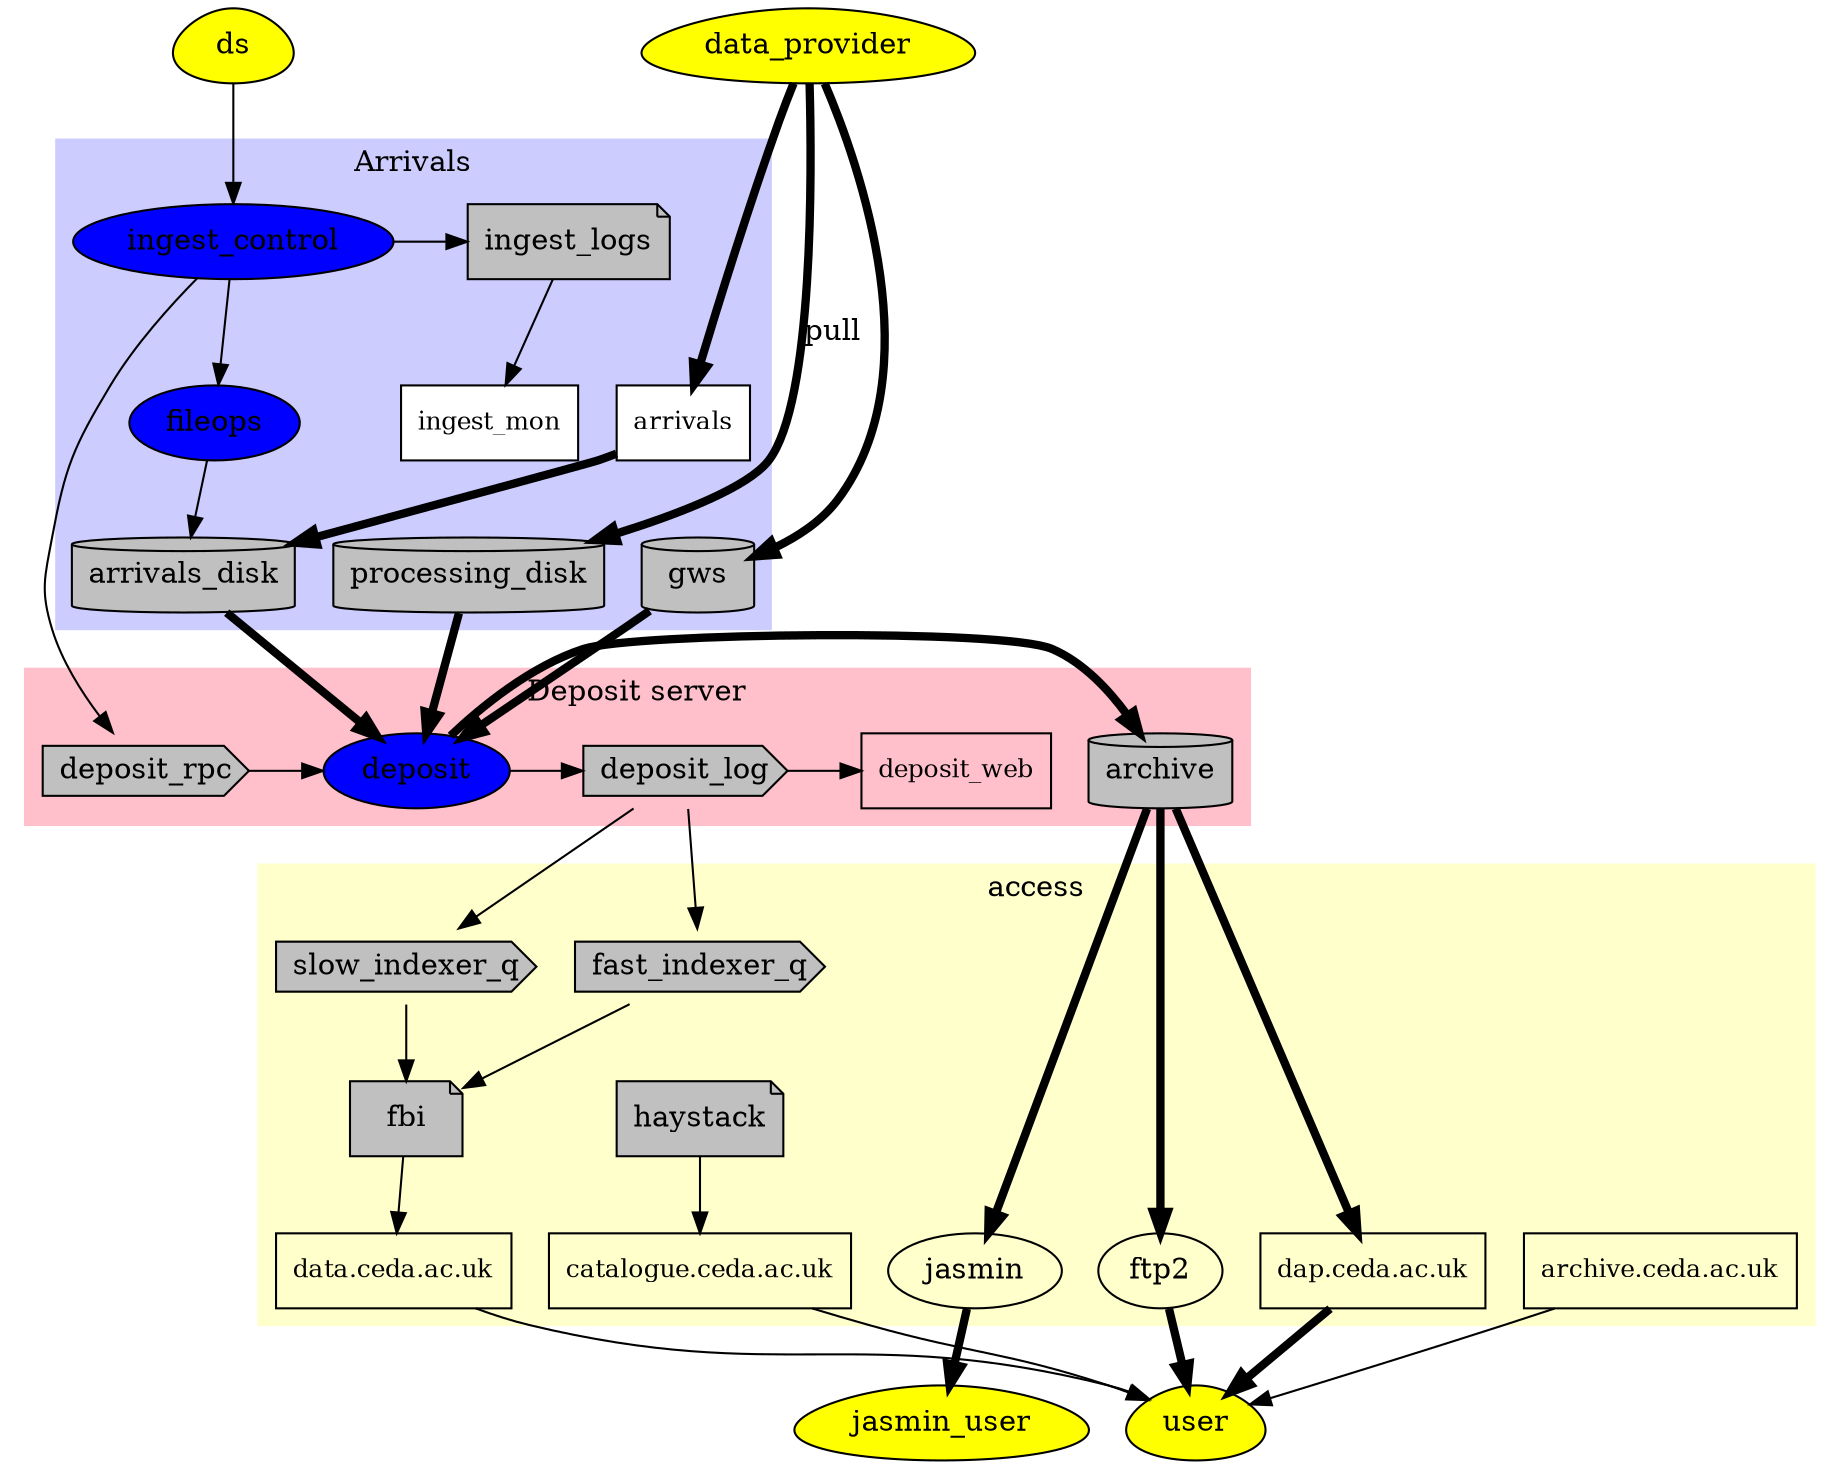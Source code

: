 digraph G {

#  rankdir=LR
  rank="source"
  data_provider [shape=egg,style=filled,fillcolor=yellow];
 
  gws  [style=filled,shape=cylinder,fillcolor=gray];
  ds [shape=egg,style=filled,fillcolor=yellow];
  
    subgraph cluster_arrivals {
    label = "Arrivals";
    style=filled;
    color="#ccccff";    
    node [style=filled,fillcolor="blue"];
  arrivals [fillcolor=white,shape=rectangle,href="https://arrivals.ceda.ac.uk" image="images/arrivals_s.png",fontsize=12];
  fileops [href="http://stats.ceda.ac.uk/ingest_state/stream.html?streamname=simple_checks"];
  arrivals_disk  [style=filled,shape=cylinder,fillcolor=gray,href="http://stats.ceda.ac.uk/ingest_state/stream.html?streamname=simple_checks"];
    ingest_logs [shape=note,fillcolor="gray",style=filled];
  arrivals -> arrivals_disk [penwidth=4];
  fileops -> arrivals_disk;
#  }
#
#    subgraph cluster_ingest {
#    label = "Ingest";
#    style=filled;
#    color=lightgrey;

   processing_disk  [style=filled,shape=cylinder,fillcolor=gray,href="http://stats.ceda.ac.uk/ingest_state/stream.html?streamname=simple_checks"];
  ingest_control [style=filled,fillcolor="blue",href="http://stats.ceda.ac.uk/ingest_state/stream.html?streamname=simple_checks"];
  ingest_mon [fillcolor=white,shape=rectangle,
     href="http://stats.ceda.ac.uk/ingest_state/index.html?namefilter=!test&reclen=30&ingest6=on&ingest4=on&ingest5=on&running=on&warn=on&fail=on&killed=on&died=on",
     image="images/ingest_mon_s.png",fontsize=12];


  {rank=sink; gws; processing_disk; arrivals_disk}
  {rankdir=LR; ingest_control; ingest_logs; }
  }



    subgraph cluster_es {
    label = "elastic search";
    style=filled;
    color="#ccffcc";    
    node [style=filled,fillcolor="blue"];

  }

  ingest_control -> ingest_logs;
  ingest_logs -> ingest_mon;



  ingest_control -> fileops;


#  subgraph cluster_rabbitmq {
#      label = "RabbitMQ";
#    style=filled;
#    color="#ffccff";
#    rbq [style=filled,fillcolor="blue"];
#  }



  subgraph cluster_deposit {
      label = "Deposit server";
    style=filled;
    color=pink;  
    rank=same;
  deposit [style=filled,fillcolor="blue",href="http://stats.ceda.ac.uk/ingest_state/stream.html?streamname=simple_checks"];
  archive   [style=filled,shape=cylinder,fillcolor=gray];
    deposit_web [fillcolor=white,shape=rectangle,href="https://archdash1.ceda.ac.uk/current/a_sum",image="images/deposit_mon_s.png",
                 fontsize=12];
           deposit_rpc [shape=cds, fillcolor="gray", style=filled];
         deposit_log [shape=cds, fillcolor="gray", style=filled];

    deposit_log -> deposit_web
    {rank=sink; archive}
    {rankdir=LR; deposit; deposit_log; deposit_rpc; archive; deposit_web}

      deposit -> archive [penwidth=4];
  }
  



      deposit_log -> fast_indexer_q;
    deposit_log -> slow_indexer_q;
  

  processing_disk -> deposit [penwidth=4];
  gws -> deposit [penwidth=4];
  arrivals_disk -> deposit [penwidth=4];
  ds -> ingest_control;
  data_provider -> arrivals [penwidth=4];
  data_provider -> processing_disk [penwidth=4, label=pull];
  data_provider -> gws [penwidth=4];
  
  ingest_control -> deposit_rpc;
  

  

  
    subgraph cluster_access {
    label = "access";
    style=filled;
    color="#ffffcc";
    fast_indexer_q [shape=cds, fillcolor="gray", style=filled];
    slow_indexer_q [shape=cds, fillcolor="gray", style=filled];
    fast_indexer_q -> fbi;
    slow_indexer_q -> fbi;
      haystack [shape=note,fillcolor="gray", style=filled];
    fbi [shape=note,fillcolor="gray", style=filled];
    jasmin;
    ftp2;
    node [fillcolor=white,shape=rectangle,fontsize=12];
    dap [href="https://dap.ceda.ac.uk" image="images/dap_s.png",label="dap.ceda.ac.uk"];
    data [href="http://data.ceda.ac.uk" image="images/data_s.png",label="data.ceda.ac.uk"];
    catalogue [href="https://catalogue.ceda.ac.uk" image="images/cat_s.png",label="catalogue.ceda.ac.uk"];
    archive_site [href="https://archive.ceda.ac.uk" image="images/archive_s.png",label="archive.ceda.ac.uk"];
  #  archive_site -> catalogue;
  #  catalogue -> data;
  #  data -> dap;
    {rank=same; data; catalogue; ftp2; archive_site; dap; jasmin}
  }


  user [shape=egg,style=filled,fillcolor=yellow];
  jasmin_user [shape=egg,style=filled,fillcolor=yellow];
  {rank=same; user; jasmin_user}

  haystack -> catalogue;
  fbi -> data;
  archive_site -> user;
  catalogue -> user;
  data -> user;

  archive -> jasmin  [penwidth=4];
  archive -> ftp2  [penwidth=4];
  archive -> dap  [penwidth=4];
  
  jasmin -> jasmin_user [penwidth=4];
  ftp2 -> user [penwidth=4];
  dap -> user [penwidth=4];


  deposit -> deposit_log
  
  deposit_rpc -> deposit;
    {rank=same; ds; data_provider}

}

